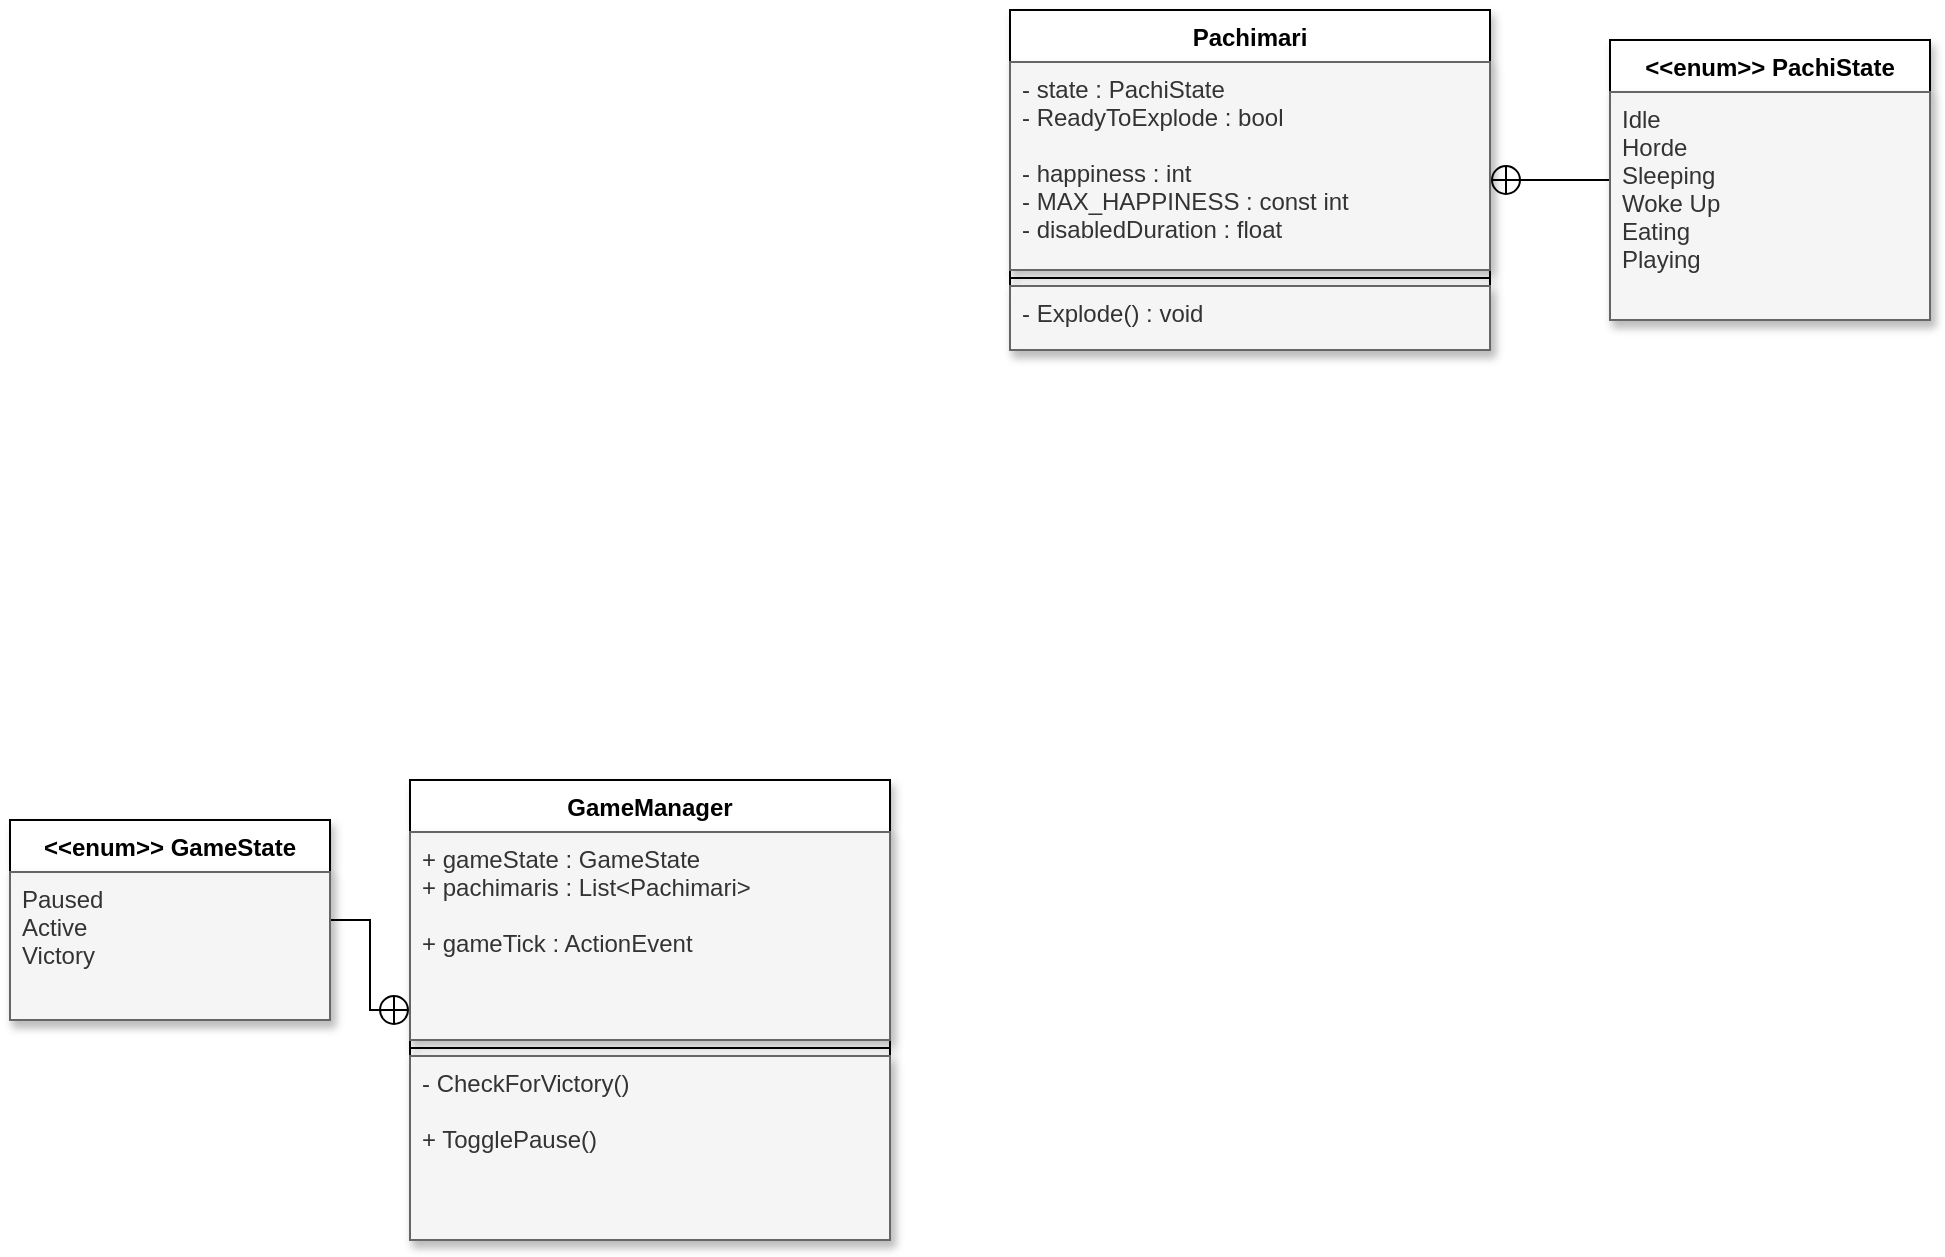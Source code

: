 <mxfile version="24.4.13" type="device">
  <diagram id="C5RBs43oDa-KdzZeNtuy" name="Page-1">
    <mxGraphModel dx="1430" dy="826" grid="1" gridSize="10" guides="1" tooltips="1" connect="1" arrows="1" fold="1" page="1" pageScale="1" pageWidth="1169" pageHeight="827" math="0" shadow="0">
      <root>
        <mxCell id="WIyWlLk6GJQsqaUBKTNV-0" />
        <mxCell id="WIyWlLk6GJQsqaUBKTNV-1" parent="WIyWlLk6GJQsqaUBKTNV-0" />
        <mxCell id="AOlnmytW2cwgIjbbJOnA-0" value="Pachimari" style="swimlane;fontStyle=1;align=center;verticalAlign=top;childLayout=stackLayout;horizontal=1;startSize=26;horizontalStack=0;resizeParent=1;resizeParentMax=0;resizeLast=0;collapsible=1;marginBottom=0;labelBackgroundColor=none;labelBorderColor=none;shadow=1;" vertex="1" parent="WIyWlLk6GJQsqaUBKTNV-1">
          <mxGeometry x="570" y="85" width="240" height="170" as="geometry" />
        </mxCell>
        <mxCell id="AOlnmytW2cwgIjbbJOnA-1" value="- state : PachiState&#xa;- ReadyToExplode : bool&#xa;&#xa;- happiness : int&#xa;- MAX_HAPPINESS : const int&#xa;- disabledDuration : float" style="text;align=left;verticalAlign=top;spacingLeft=4;spacingRight=4;overflow=hidden;rotatable=0;points=[[0,0.5],[1,0.5]];portConstraint=eastwest;labelBackgroundColor=none;labelBorderColor=none;shadow=1;fillColor=#f5f5f5;fontColor=#333333;strokeColor=#666666;" vertex="1" parent="AOlnmytW2cwgIjbbJOnA-0">
          <mxGeometry y="26" width="240" height="104" as="geometry" />
        </mxCell>
        <mxCell id="AOlnmytW2cwgIjbbJOnA-2" value="" style="line;strokeWidth=1;align=left;verticalAlign=middle;spacingTop=-1;spacingLeft=3;spacingRight=3;rotatable=0;labelPosition=right;points=[];portConstraint=eastwest;fillColor=#FFFFFF;labelBackgroundColor=none;labelBorderColor=none;fontColor=#333333;shadow=1;" vertex="1" parent="AOlnmytW2cwgIjbbJOnA-0">
          <mxGeometry y="130" width="240" height="8" as="geometry" />
        </mxCell>
        <mxCell id="AOlnmytW2cwgIjbbJOnA-3" value="- Explode() : void" style="text;align=left;verticalAlign=top;spacingLeft=4;spacingRight=4;overflow=hidden;rotatable=0;points=[[0,0.5],[1,0.5]];portConstraint=eastwest;labelBackgroundColor=none;labelBorderColor=none;shadow=1;fillColor=#f5f5f5;fontColor=#333333;strokeColor=#666666;" vertex="1" parent="AOlnmytW2cwgIjbbJOnA-0">
          <mxGeometry y="138" width="240" height="32" as="geometry" />
        </mxCell>
        <mxCell id="AOlnmytW2cwgIjbbJOnA-14" style="edgeStyle=orthogonalEdgeStyle;rounded=0;orthogonalLoop=1;jettySize=auto;html=1;endArrow=circlePlus;endFill=0;" edge="1" parent="WIyWlLk6GJQsqaUBKTNV-1" source="AOlnmytW2cwgIjbbJOnA-4" target="AOlnmytW2cwgIjbbJOnA-0">
          <mxGeometry relative="1" as="geometry" />
        </mxCell>
        <mxCell id="AOlnmytW2cwgIjbbJOnA-4" value="&lt;&lt;enum&gt;&gt; PachiState" style="swimlane;fontStyle=1;align=center;verticalAlign=top;childLayout=stackLayout;horizontal=1;startSize=26;horizontalStack=0;resizeParent=1;resizeParentMax=0;resizeLast=0;collapsible=1;marginBottom=0;labelBackgroundColor=none;labelBorderColor=none;shadow=1;" vertex="1" parent="WIyWlLk6GJQsqaUBKTNV-1">
          <mxGeometry x="870" y="100" width="160" height="140" as="geometry" />
        </mxCell>
        <mxCell id="AOlnmytW2cwgIjbbJOnA-5" value="Idle&#xa;Horde&#xa;Sleeping&#xa;Woke Up&#xa;Eating&#xa;Playing" style="text;align=left;verticalAlign=top;spacingLeft=4;spacingRight=4;overflow=hidden;rotatable=0;points=[[0,0.5],[1,0.5]];portConstraint=eastwest;labelBackgroundColor=none;labelBorderColor=none;shadow=1;fillColor=#f5f5f5;fontColor=#333333;strokeColor=#666666;" vertex="1" parent="AOlnmytW2cwgIjbbJOnA-4">
          <mxGeometry y="26" width="160" height="114" as="geometry" />
        </mxCell>
        <mxCell id="AOlnmytW2cwgIjbbJOnA-8" value="GameManager" style="swimlane;fontStyle=1;align=center;verticalAlign=top;childLayout=stackLayout;horizontal=1;startSize=26;horizontalStack=0;resizeParent=1;resizeParentMax=0;resizeLast=0;collapsible=1;marginBottom=0;labelBackgroundColor=none;labelBorderColor=none;shadow=1;" vertex="1" parent="WIyWlLk6GJQsqaUBKTNV-1">
          <mxGeometry x="270" y="470" width="240" height="230" as="geometry" />
        </mxCell>
        <mxCell id="AOlnmytW2cwgIjbbJOnA-9" value="+ gameState : GameState&#xa;+ pachimaris : List&lt;Pachimari&gt; &#xa;&#xa;+ gameTick : ActionEvent" style="text;align=left;verticalAlign=top;spacingLeft=4;spacingRight=4;overflow=hidden;rotatable=0;points=[[0,0.5],[1,0.5]];portConstraint=eastwest;labelBackgroundColor=none;labelBorderColor=none;shadow=1;fillColor=#f5f5f5;fontColor=#333333;strokeColor=#666666;" vertex="1" parent="AOlnmytW2cwgIjbbJOnA-8">
          <mxGeometry y="26" width="240" height="104" as="geometry" />
        </mxCell>
        <mxCell id="AOlnmytW2cwgIjbbJOnA-10" value="" style="line;strokeWidth=1;align=left;verticalAlign=middle;spacingTop=-1;spacingLeft=3;spacingRight=3;rotatable=0;labelPosition=right;points=[];portConstraint=eastwest;fillColor=#FFFFFF;labelBackgroundColor=none;labelBorderColor=none;fontColor=#333333;shadow=1;" vertex="1" parent="AOlnmytW2cwgIjbbJOnA-8">
          <mxGeometry y="130" width="240" height="8" as="geometry" />
        </mxCell>
        <mxCell id="AOlnmytW2cwgIjbbJOnA-11" value="- CheckForVictory()&#xa;&#xa;+ TogglePause()" style="text;align=left;verticalAlign=top;spacingLeft=4;spacingRight=4;overflow=hidden;rotatable=0;points=[[0,0.5],[1,0.5]];portConstraint=eastwest;labelBackgroundColor=none;labelBorderColor=none;shadow=1;fillColor=#f5f5f5;fontColor=#333333;strokeColor=#666666;" vertex="1" parent="AOlnmytW2cwgIjbbJOnA-8">
          <mxGeometry y="138" width="240" height="92" as="geometry" />
        </mxCell>
        <mxCell id="AOlnmytW2cwgIjbbJOnA-15" style="edgeStyle=orthogonalEdgeStyle;rounded=0;orthogonalLoop=1;jettySize=auto;html=1;endArrow=circlePlus;endFill=0;" edge="1" parent="WIyWlLk6GJQsqaUBKTNV-1" source="AOlnmytW2cwgIjbbJOnA-12" target="AOlnmytW2cwgIjbbJOnA-8">
          <mxGeometry relative="1" as="geometry" />
        </mxCell>
        <mxCell id="AOlnmytW2cwgIjbbJOnA-12" value="&lt;&lt;enum&gt;&gt; GameState" style="swimlane;fontStyle=1;align=center;verticalAlign=top;childLayout=stackLayout;horizontal=1;startSize=26;horizontalStack=0;resizeParent=1;resizeParentMax=0;resizeLast=0;collapsible=1;marginBottom=0;labelBackgroundColor=none;labelBorderColor=none;shadow=1;" vertex="1" parent="WIyWlLk6GJQsqaUBKTNV-1">
          <mxGeometry x="70" y="490" width="160" height="100" as="geometry" />
        </mxCell>
        <mxCell id="AOlnmytW2cwgIjbbJOnA-13" value="Paused&#xa;Active&#xa;Victory" style="text;align=left;verticalAlign=top;spacingLeft=4;spacingRight=4;overflow=hidden;rotatable=0;points=[[0,0.5],[1,0.5]];portConstraint=eastwest;labelBackgroundColor=none;labelBorderColor=none;shadow=1;fillColor=#f5f5f5;fontColor=#333333;strokeColor=#666666;" vertex="1" parent="AOlnmytW2cwgIjbbJOnA-12">
          <mxGeometry y="26" width="160" height="74" as="geometry" />
        </mxCell>
      </root>
    </mxGraphModel>
  </diagram>
</mxfile>
